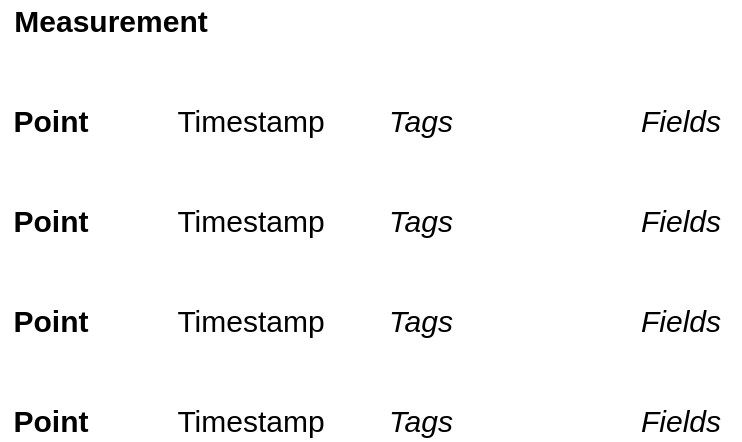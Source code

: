 <mxfile version="14.6.13" type="device" pages="2"><diagram id="kM21y2rjUUIbdwPm8gDs" name="Page-1"><mxGraphModel dx="1106" dy="1003" grid="1" gridSize="10" guides="1" tooltips="1" connect="1" arrows="1" fold="1" page="1" pageScale="1" pageWidth="850" pageHeight="1100" math="0" shadow="0"><root><mxCell id="0"/><mxCell id="1" parent="0"/><mxCell id="jdvHb3rX5FyEC9PwBPXC-1" value="Point" style="text;html=1;align=center;verticalAlign=middle;resizable=0;points=[];autosize=1;strokeColor=none;fontSize=15;fontStyle=1" vertex="1" parent="1"><mxGeometry x="230" y="230" width="50" height="20" as="geometry"/></mxCell><mxCell id="jdvHb3rX5FyEC9PwBPXC-3" value="Measurement" style="text;html=1;align=center;verticalAlign=middle;resizable=0;points=[];autosize=1;strokeColor=none;fontSize=15;fontStyle=1" vertex="1" parent="1"><mxGeometry x="230" y="180" width="110" height="20" as="geometry"/></mxCell><mxCell id="jdvHb3rX5FyEC9PwBPXC-4" value="Tags" style="text;html=1;align=center;verticalAlign=middle;resizable=0;points=[];autosize=1;strokeColor=none;fontSize=15;fontStyle=2" vertex="1" parent="1"><mxGeometry x="415" y="230" width="50" height="20" as="geometry"/></mxCell><mxCell id="jdvHb3rX5FyEC9PwBPXC-5" value="Fields" style="text;html=1;align=center;verticalAlign=middle;resizable=0;points=[];autosize=1;strokeColor=none;fontSize=15;fontStyle=2" vertex="1" parent="1"><mxGeometry x="540" y="230" width="60" height="20" as="geometry"/></mxCell><mxCell id="jdvHb3rX5FyEC9PwBPXC-6" value="Tags" style="text;html=1;align=center;verticalAlign=middle;resizable=0;points=[];autosize=1;strokeColor=none;fontSize=15;fontStyle=2" vertex="1" parent="1"><mxGeometry x="415" y="280" width="50" height="20" as="geometry"/></mxCell><mxCell id="jdvHb3rX5FyEC9PwBPXC-7" value="Fields" style="text;html=1;align=center;verticalAlign=middle;resizable=0;points=[];autosize=1;strokeColor=none;fontSize=15;fontStyle=2" vertex="1" parent="1"><mxGeometry x="540" y="280" width="60" height="20" as="geometry"/></mxCell><mxCell id="jdvHb3rX5FyEC9PwBPXC-8" value="Tags" style="text;html=1;align=center;verticalAlign=middle;resizable=0;points=[];autosize=1;strokeColor=none;fontSize=15;fontStyle=2" vertex="1" parent="1"><mxGeometry x="415" y="330" width="50" height="20" as="geometry"/></mxCell><mxCell id="jdvHb3rX5FyEC9PwBPXC-9" value="Fields" style="text;html=1;align=center;verticalAlign=middle;resizable=0;points=[];autosize=1;strokeColor=none;fontSize=15;fontStyle=2" vertex="1" parent="1"><mxGeometry x="540" y="330" width="60" height="20" as="geometry"/></mxCell><mxCell id="jdvHb3rX5FyEC9PwBPXC-10" value="Tags" style="text;html=1;align=center;verticalAlign=middle;resizable=0;points=[];autosize=1;strokeColor=none;fontSize=15;fontStyle=2" vertex="1" parent="1"><mxGeometry x="415" y="380" width="50" height="20" as="geometry"/></mxCell><mxCell id="jdvHb3rX5FyEC9PwBPXC-11" value="Fields" style="text;html=1;align=center;verticalAlign=middle;resizable=0;points=[];autosize=1;strokeColor=none;fontSize=15;fontStyle=2" vertex="1" parent="1"><mxGeometry x="540" y="380" width="60" height="20" as="geometry"/></mxCell><mxCell id="jdvHb3rX5FyEC9PwBPXC-12" value="Point" style="text;html=1;align=center;verticalAlign=middle;resizable=0;points=[];autosize=1;strokeColor=none;fontSize=15;fontStyle=1" vertex="1" parent="1"><mxGeometry x="230" y="280" width="50" height="20" as="geometry"/></mxCell><mxCell id="jdvHb3rX5FyEC9PwBPXC-13" value="Point" style="text;html=1;align=center;verticalAlign=middle;resizable=0;points=[];autosize=1;strokeColor=none;fontSize=15;fontStyle=1" vertex="1" parent="1"><mxGeometry x="230" y="330" width="50" height="20" as="geometry"/></mxCell><mxCell id="jdvHb3rX5FyEC9PwBPXC-14" value="Point" style="text;html=1;align=center;verticalAlign=middle;resizable=0;points=[];autosize=1;strokeColor=none;fontSize=15;fontStyle=1" vertex="1" parent="1"><mxGeometry x="230" y="380" width="50" height="20" as="geometry"/></mxCell><mxCell id="jdvHb3rX5FyEC9PwBPXC-15" value="Timestamp" style="text;html=1;align=center;verticalAlign=middle;resizable=0;points=[];autosize=1;strokeColor=none;fontSize=15;" vertex="1" parent="1"><mxGeometry x="310" y="230" width="90" height="20" as="geometry"/></mxCell><mxCell id="jdvHb3rX5FyEC9PwBPXC-16" value="Timestamp" style="text;html=1;align=center;verticalAlign=middle;resizable=0;points=[];autosize=1;strokeColor=none;fontSize=15;" vertex="1" parent="1"><mxGeometry x="310" y="280" width="90" height="20" as="geometry"/></mxCell><mxCell id="jdvHb3rX5FyEC9PwBPXC-17" value="Timestamp" style="text;html=1;align=center;verticalAlign=middle;resizable=0;points=[];autosize=1;strokeColor=none;fontSize=15;" vertex="1" parent="1"><mxGeometry x="310" y="330" width="90" height="20" as="geometry"/></mxCell><mxCell id="jdvHb3rX5FyEC9PwBPXC-18" value="Timestamp" style="text;html=1;align=center;verticalAlign=middle;resizable=0;points=[];autosize=1;strokeColor=none;fontSize=15;" vertex="1" parent="1"><mxGeometry x="310" y="380" width="90" height="20" as="geometry"/></mxCell></root></mxGraphModel></diagram><diagram id="IlJ6x30j1R9rQYEgPK-P" name="Page-2"><mxGraphModel dx="1106" dy="1003" grid="1" gridSize="10" guides="1" tooltips="1" connect="1" arrows="1" fold="1" page="1" pageScale="1" pageWidth="850" pageHeight="1100" math="0" shadow="0"><root><mxCell id="PVWGx_HX_ipiBVw9nH4X-0"/><mxCell id="PVWGx_HX_ipiBVw9nH4X-1" parent="PVWGx_HX_ipiBVw9nH4X-0"/><mxCell id="PVWGx_HX_ipiBVw9nH4X-4" value="" style="edgeStyle=orthogonalEdgeStyle;rounded=0;orthogonalLoop=1;jettySize=auto;html=1;fontSize=15;endArrow=open;endFill=0;fontStyle=1" edge="1" parent="PVWGx_HX_ipiBVw9nH4X-1" source="PVWGx_HX_ipiBVw9nH4X-2" target="PVWGx_HX_ipiBVw9nH4X-3"><mxGeometry relative="1" as="geometry"/></mxCell><mxCell id="PVWGx_HX_ipiBVw9nH4X-2" value="Database" style="text;html=1;align=center;verticalAlign=middle;resizable=0;points=[];autosize=1;strokeColor=none;fontSize=15;fontStyle=1" vertex="1" parent="PVWGx_HX_ipiBVw9nH4X-1"><mxGeometry x="280" y="290" width="80" height="20" as="geometry"/></mxCell><mxCell id="PVWGx_HX_ipiBVw9nH4X-3" value="bucket" style="text;html=1;align=center;verticalAlign=middle;resizable=0;points=[];autosize=1;strokeColor=none;fontSize=15;fontStyle=3" vertex="1" parent="PVWGx_HX_ipiBVw9nH4X-1"><mxGeometry x="455" y="290" width="60" height="20" as="geometry"/></mxCell><mxCell id="PVWGx_HX_ipiBVw9nH4X-8" value="" style="edgeStyle=orthogonalEdgeStyle;rounded=0;orthogonalLoop=1;jettySize=auto;html=1;fontSize=15;endArrow=open;endFill=0;fontStyle=1" edge="1" parent="PVWGx_HX_ipiBVw9nH4X-1" source="PVWGx_HX_ipiBVw9nH4X-6" target="PVWGx_HX_ipiBVw9nH4X-7"><mxGeometry relative="1" as="geometry"/></mxCell><mxCell id="PVWGx_HX_ipiBVw9nH4X-6" value="Table" style="text;html=1;align=center;verticalAlign=middle;resizable=0;points=[];autosize=1;strokeColor=none;fontSize=15;fontStyle=1" vertex="1" parent="PVWGx_HX_ipiBVw9nH4X-1"><mxGeometry x="310" y="350" width="50" height="20" as="geometry"/></mxCell><mxCell id="PVWGx_HX_ipiBVw9nH4X-7" value="measurement" style="text;html=1;align=center;verticalAlign=middle;resizable=0;points=[];autosize=1;strokeColor=none;fontSize=15;fontStyle=3" vertex="1" parent="PVWGx_HX_ipiBVw9nH4X-1"><mxGeometry x="455" y="350" width="110" height="20" as="geometry"/></mxCell><mxCell id="PVWGx_HX_ipiBVw9nH4X-9" value="Schema" style="text;html=1;align=center;verticalAlign=middle;resizable=0;points=[];autosize=1;strokeColor=none;fontSize=15;fontStyle=1" vertex="1" parent="PVWGx_HX_ipiBVw9nH4X-1"><mxGeometry x="370" y="220" width="70" height="20" as="geometry"/></mxCell><mxCell id="PVWGx_HX_ipiBVw9nH4X-13" value="" style="edgeStyle=orthogonalEdgeStyle;rounded=0;orthogonalLoop=1;jettySize=auto;html=1;fontSize=15;endArrow=open;endFill=0;fontStyle=1" edge="1" parent="PVWGx_HX_ipiBVw9nH4X-1" source="PVWGx_HX_ipiBVw9nH4X-11" target="PVWGx_HX_ipiBVw9nH4X-12"><mxGeometry relative="1" as="geometry"/></mxCell><mxCell id="PVWGx_HX_ipiBVw9nH4X-11" value="Column" style="text;html=1;align=center;verticalAlign=middle;resizable=0;points=[];autosize=1;strokeColor=none;fontSize=15;fontStyle=1" vertex="1" parent="PVWGx_HX_ipiBVw9nH4X-1"><mxGeometry x="290" y="410" width="70" height="20" as="geometry"/></mxCell><mxCell id="PVWGx_HX_ipiBVw9nH4X-12" value="tag/field keys" style="text;html=1;align=center;verticalAlign=middle;resizable=0;points=[];autosize=1;strokeColor=none;fontSize=15;fontStyle=3" vertex="1" parent="PVWGx_HX_ipiBVw9nH4X-1"><mxGeometry x="455" y="410" width="110" height="20" as="geometry"/></mxCell><mxCell id="PVWGx_HX_ipiBVw9nH4X-17" value="" style="edgeStyle=orthogonalEdgeStyle;rounded=0;orthogonalLoop=1;jettySize=auto;html=1;fontSize=15;endArrow=open;endFill=0;fontStyle=1" edge="1" parent="PVWGx_HX_ipiBVw9nH4X-1" source="PVWGx_HX_ipiBVw9nH4X-14" target="PVWGx_HX_ipiBVw9nH4X-16"><mxGeometry relative="1" as="geometry"/></mxCell><mxCell id="PVWGx_HX_ipiBVw9nH4X-14" value="Index" style="text;html=1;align=center;verticalAlign=middle;resizable=0;points=[];autosize=1;strokeColor=none;fontSize=15;fontStyle=1" vertex="1" parent="PVWGx_HX_ipiBVw9nH4X-1"><mxGeometry x="310" y="470" width="50" height="20" as="geometry"/></mxCell><mxCell id="PVWGx_HX_ipiBVw9nH4X-16" value="tag" style="text;html=1;align=center;verticalAlign=middle;resizable=0;points=[];autosize=1;strokeColor=none;fontSize=15;fontStyle=3" vertex="1" parent="PVWGx_HX_ipiBVw9nH4X-1"><mxGeometry x="455" y="470" width="40" height="20" as="geometry"/></mxCell></root></mxGraphModel></diagram></mxfile>